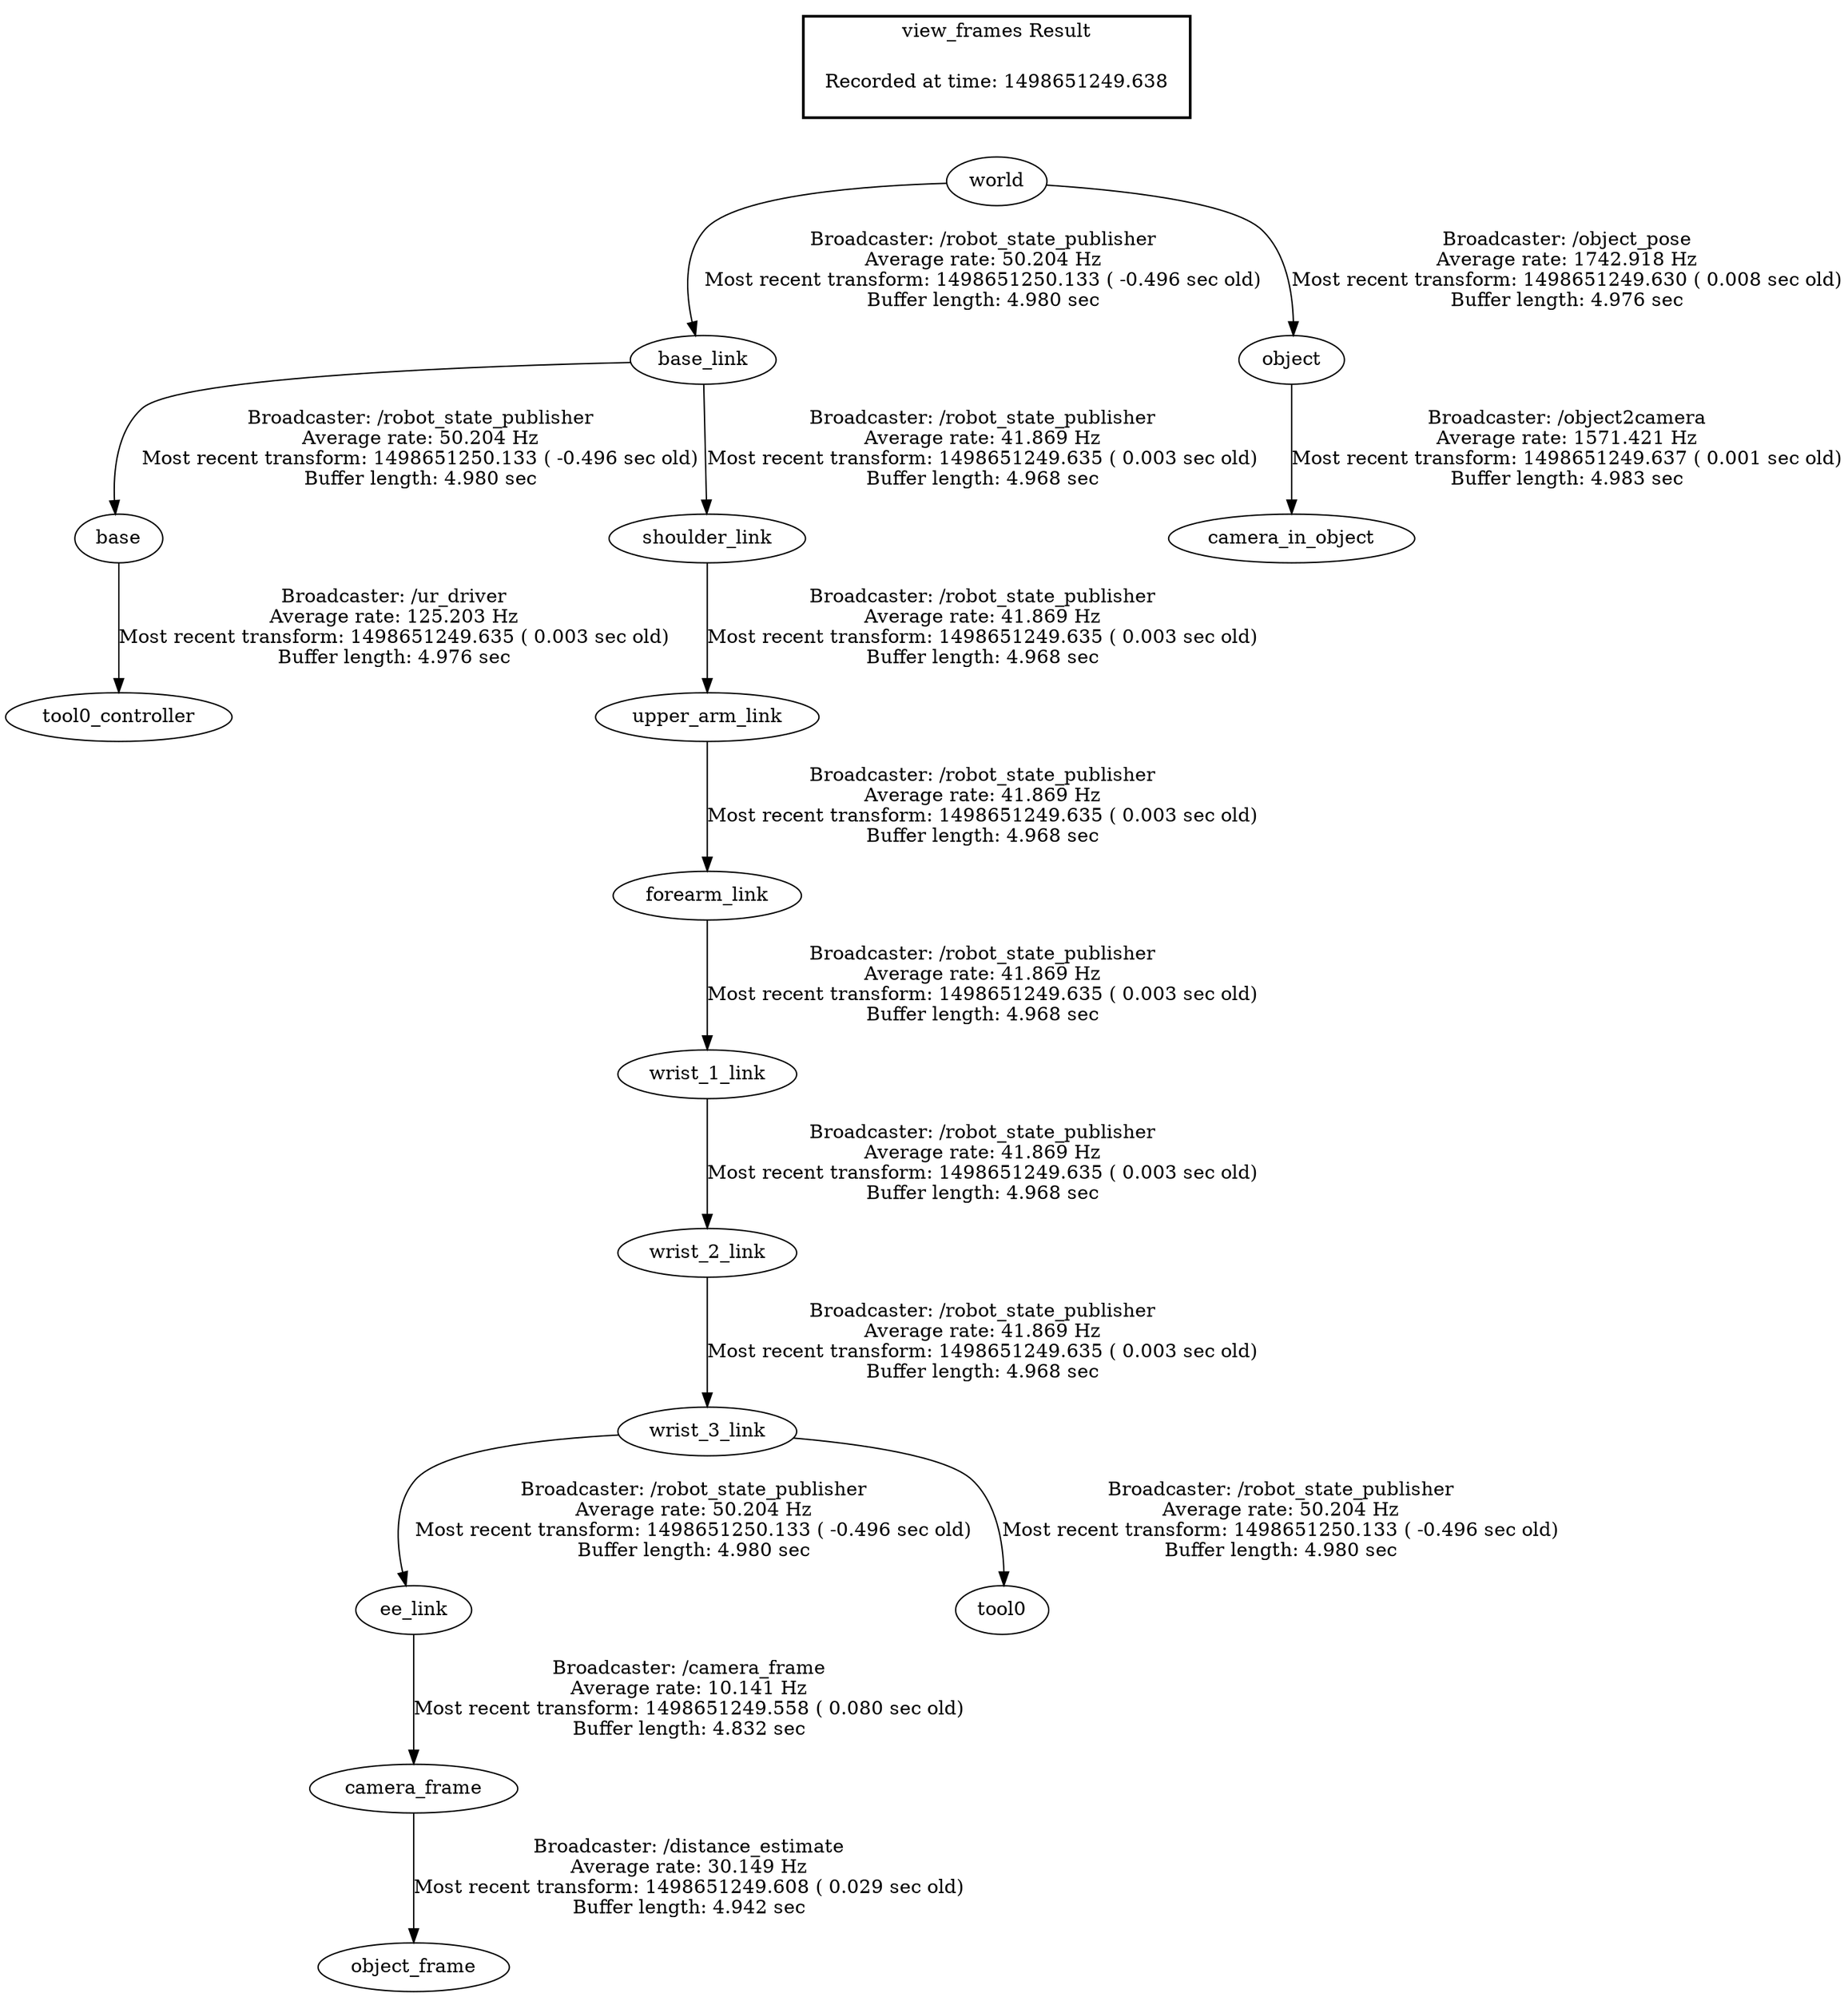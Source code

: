 digraph G {
"base_link" -> "base"[label="Broadcaster: /robot_state_publisher\nAverage rate: 50.204 Hz\nMost recent transform: 1498651250.133 ( -0.496 sec old)\nBuffer length: 4.980 sec\n"];
"world" -> "base_link"[label="Broadcaster: /robot_state_publisher\nAverage rate: 50.204 Hz\nMost recent transform: 1498651250.133 ( -0.496 sec old)\nBuffer length: 4.980 sec\n"];
"wrist_3_link" -> "ee_link"[label="Broadcaster: /robot_state_publisher\nAverage rate: 50.204 Hz\nMost recent transform: 1498651250.133 ( -0.496 sec old)\nBuffer length: 4.980 sec\n"];
"wrist_2_link" -> "wrist_3_link"[label="Broadcaster: /robot_state_publisher\nAverage rate: 41.869 Hz\nMost recent transform: 1498651249.635 ( 0.003 sec old)\nBuffer length: 4.968 sec\n"];
"wrist_3_link" -> "tool0"[label="Broadcaster: /robot_state_publisher\nAverage rate: 50.204 Hz\nMost recent transform: 1498651250.133 ( -0.496 sec old)\nBuffer length: 4.980 sec\n"];
"object" -> "camera_in_object"[label="Broadcaster: /object2camera\nAverage rate: 1571.421 Hz\nMost recent transform: 1498651249.637 ( 0.001 sec old)\nBuffer length: 4.983 sec\n"];
"world" -> "object"[label="Broadcaster: /object_pose\nAverage rate: 1742.918 Hz\nMost recent transform: 1498651249.630 ( 0.008 sec old)\nBuffer length: 4.976 sec\n"];
"base" -> "tool0_controller"[label="Broadcaster: /ur_driver\nAverage rate: 125.203 Hz\nMost recent transform: 1498651249.635 ( 0.003 sec old)\nBuffer length: 4.976 sec\n"];
"camera_frame" -> "object_frame"[label="Broadcaster: /distance_estimate\nAverage rate: 30.149 Hz\nMost recent transform: 1498651249.608 ( 0.029 sec old)\nBuffer length: 4.942 sec\n"];
"ee_link" -> "camera_frame"[label="Broadcaster: /camera_frame\nAverage rate: 10.141 Hz\nMost recent transform: 1498651249.558 ( 0.080 sec old)\nBuffer length: 4.832 sec\n"];
"upper_arm_link" -> "forearm_link"[label="Broadcaster: /robot_state_publisher\nAverage rate: 41.869 Hz\nMost recent transform: 1498651249.635 ( 0.003 sec old)\nBuffer length: 4.968 sec\n"];
"shoulder_link" -> "upper_arm_link"[label="Broadcaster: /robot_state_publisher\nAverage rate: 41.869 Hz\nMost recent transform: 1498651249.635 ( 0.003 sec old)\nBuffer length: 4.968 sec\n"];
"base_link" -> "shoulder_link"[label="Broadcaster: /robot_state_publisher\nAverage rate: 41.869 Hz\nMost recent transform: 1498651249.635 ( 0.003 sec old)\nBuffer length: 4.968 sec\n"];
"forearm_link" -> "wrist_1_link"[label="Broadcaster: /robot_state_publisher\nAverage rate: 41.869 Hz\nMost recent transform: 1498651249.635 ( 0.003 sec old)\nBuffer length: 4.968 sec\n"];
"wrist_1_link" -> "wrist_2_link"[label="Broadcaster: /robot_state_publisher\nAverage rate: 41.869 Hz\nMost recent transform: 1498651249.635 ( 0.003 sec old)\nBuffer length: 4.968 sec\n"];
edge [style=invis];
 subgraph cluster_legend { style=bold; color=black; label ="view_frames Result";
"Recorded at time: 1498651249.638"[ shape=plaintext ] ;
 }->"world";
}